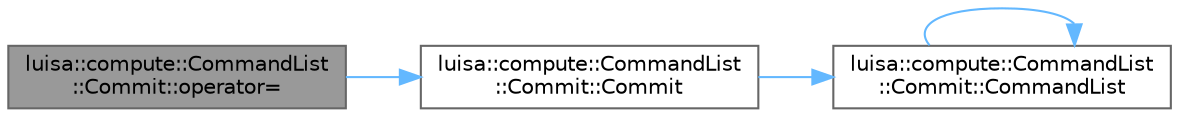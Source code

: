 digraph "luisa::compute::CommandList::Commit::operator="
{
 // LATEX_PDF_SIZE
  bgcolor="transparent";
  edge [fontname=Helvetica,fontsize=10,labelfontname=Helvetica,labelfontsize=10];
  node [fontname=Helvetica,fontsize=10,shape=box,height=0.2,width=0.4];
  rankdir="LR";
  Node1 [id="Node000001",label="luisa::compute::CommandList\l::Commit::operator=",height=0.2,width=0.4,color="gray40", fillcolor="grey60", style="filled", fontcolor="black",tooltip=" "];
  Node1 -> Node2 [id="edge4_Node000001_Node000002",color="steelblue1",style="solid",tooltip=" "];
  Node2 [id="Node000002",label="luisa::compute::CommandList\l::Commit::Commit",height=0.2,width=0.4,color="grey40", fillcolor="white", style="filled",URL="$classluisa_1_1compute_1_1_command_list_1_1_commit.html#af222d5306af21f688f636b602cac3f21",tooltip=" "];
  Node2 -> Node3 [id="edge5_Node000002_Node000003",color="steelblue1",style="solid",tooltip=" "];
  Node3 [id="Node000003",label="luisa::compute::CommandList\l::Commit::CommandList",height=0.2,width=0.4,color="grey40", fillcolor="white", style="filled",URL="$classluisa_1_1compute_1_1_command_list_1_1_commit.html#a7a4ba63b8c8ef563c010b950ed024f33",tooltip=" "];
  Node3 -> Node3 [id="edge6_Node000003_Node000003",color="steelblue1",style="solid",tooltip=" "];
}
